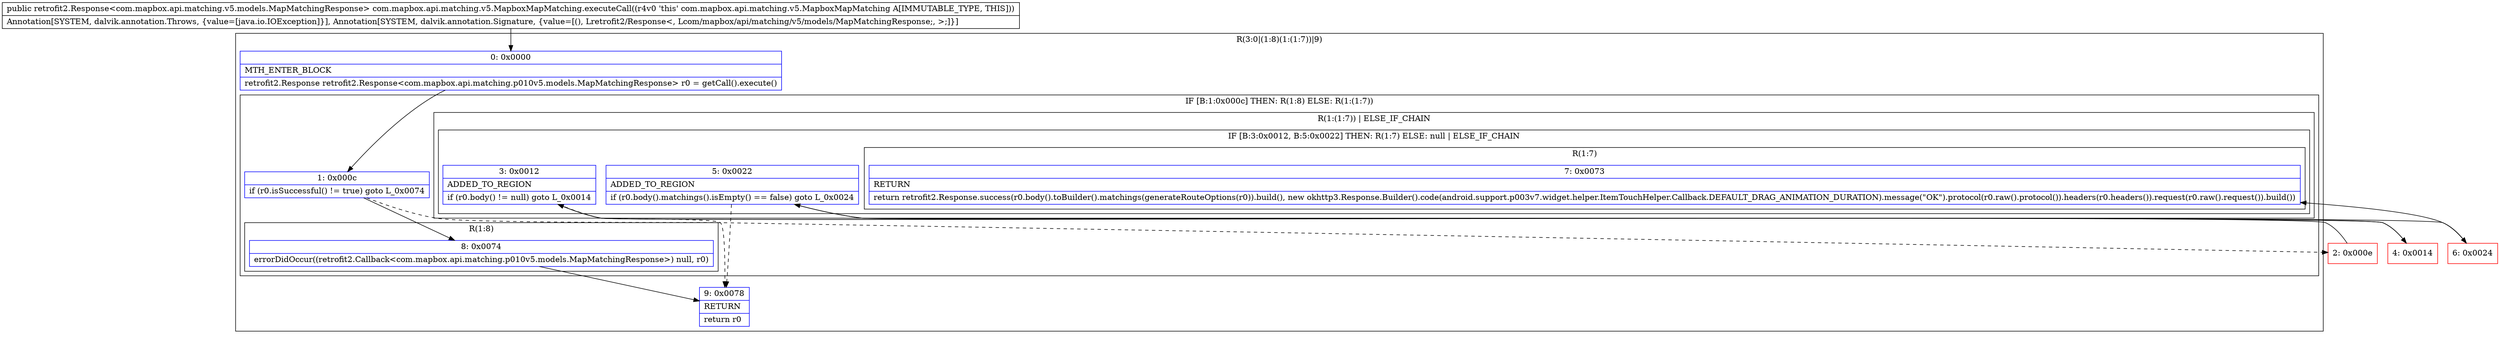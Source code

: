digraph "CFG forcom.mapbox.api.matching.v5.MapboxMapMatching.executeCall()Lretrofit2\/Response;" {
subgraph cluster_Region_1200909108 {
label = "R(3:0|(1:8)(1:(1:7))|9)";
node [shape=record,color=blue];
Node_0 [shape=record,label="{0\:\ 0x0000|MTH_ENTER_BLOCK\l|retrofit2.Response retrofit2.Response\<com.mapbox.api.matching.p010v5.models.MapMatchingResponse\> r0 = getCall().execute()\l}"];
subgraph cluster_IfRegion_1871510428 {
label = "IF [B:1:0x000c] THEN: R(1:8) ELSE: R(1:(1:7))";
node [shape=record,color=blue];
Node_1 [shape=record,label="{1\:\ 0x000c|if (r0.isSuccessful() != true) goto L_0x0074\l}"];
subgraph cluster_Region_333959657 {
label = "R(1:8)";
node [shape=record,color=blue];
Node_8 [shape=record,label="{8\:\ 0x0074|errorDidOccur((retrofit2.Callback\<com.mapbox.api.matching.p010v5.models.MapMatchingResponse\>) null, r0)\l}"];
}
subgraph cluster_Region_380543930 {
label = "R(1:(1:7)) | ELSE_IF_CHAIN\l";
node [shape=record,color=blue];
subgraph cluster_IfRegion_1652666428 {
label = "IF [B:3:0x0012, B:5:0x0022] THEN: R(1:7) ELSE: null | ELSE_IF_CHAIN\l";
node [shape=record,color=blue];
Node_3 [shape=record,label="{3\:\ 0x0012|ADDED_TO_REGION\l|if (r0.body() != null) goto L_0x0014\l}"];
Node_5 [shape=record,label="{5\:\ 0x0022|ADDED_TO_REGION\l|if (r0.body().matchings().isEmpty() == false) goto L_0x0024\l}"];
subgraph cluster_Region_103332499 {
label = "R(1:7)";
node [shape=record,color=blue];
Node_7 [shape=record,label="{7\:\ 0x0073|RETURN\l|return retrofit2.Response.success(r0.body().toBuilder().matchings(generateRouteOptions(r0)).build(), new okhttp3.Response.Builder().code(android.support.p003v7.widget.helper.ItemTouchHelper.Callback.DEFAULT_DRAG_ANIMATION_DURATION).message(\"OK\").protocol(r0.raw().protocol()).headers(r0.headers()).request(r0.raw().request()).build())\l}"];
}
}
}
}
Node_9 [shape=record,label="{9\:\ 0x0078|RETURN\l|return r0\l}"];
}
Node_2 [shape=record,color=red,label="{2\:\ 0x000e}"];
Node_4 [shape=record,color=red,label="{4\:\ 0x0014}"];
Node_6 [shape=record,color=red,label="{6\:\ 0x0024}"];
MethodNode[shape=record,label="{public retrofit2.Response\<com.mapbox.api.matching.v5.models.MapMatchingResponse\> com.mapbox.api.matching.v5.MapboxMapMatching.executeCall((r4v0 'this' com.mapbox.api.matching.v5.MapboxMapMatching A[IMMUTABLE_TYPE, THIS]))  | Annotation[SYSTEM, dalvik.annotation.Throws, \{value=[java.io.IOException]\}], Annotation[SYSTEM, dalvik.annotation.Signature, \{value=[(), Lretrofit2\/Response\<, Lcom\/mapbox\/api\/matching\/v5\/models\/MapMatchingResponse;, \>;]\}]\l}"];
MethodNode -> Node_0;
Node_0 -> Node_1;
Node_1 -> Node_2[style=dashed];
Node_1 -> Node_8;
Node_8 -> Node_9;
Node_3 -> Node_4;
Node_3 -> Node_9[style=dashed];
Node_5 -> Node_6;
Node_5 -> Node_9[style=dashed];
Node_2 -> Node_3;
Node_4 -> Node_5;
Node_6 -> Node_7;
}

